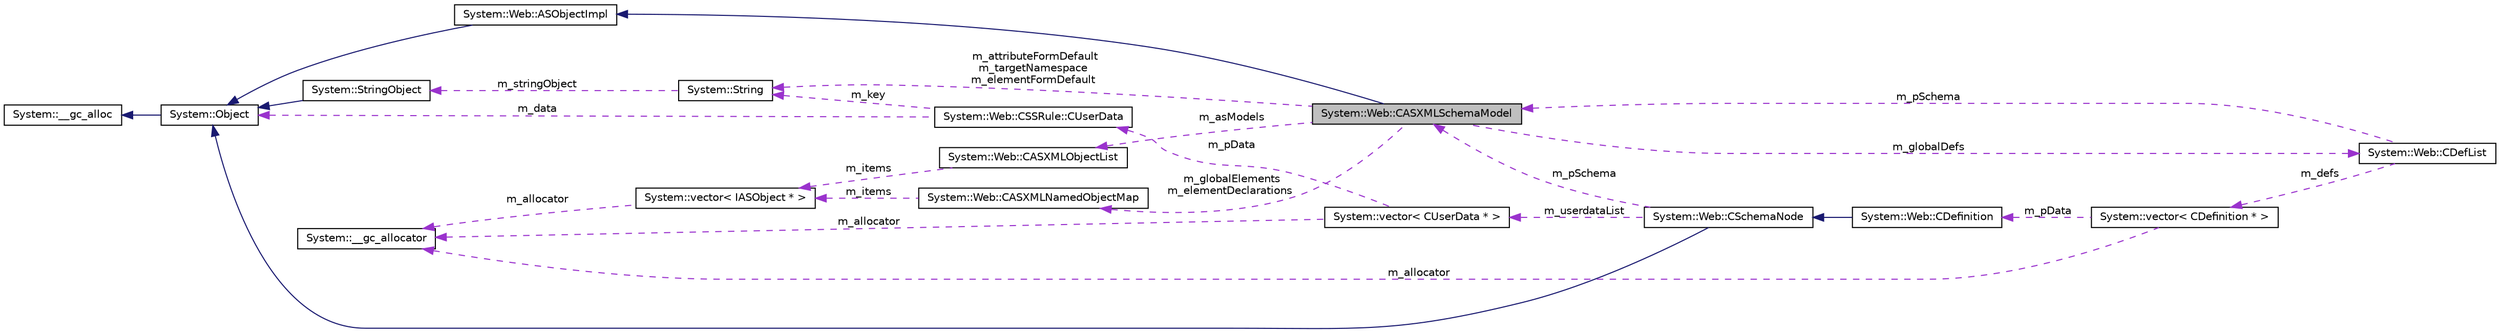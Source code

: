 digraph G
{
  edge [fontname="Helvetica",fontsize="10",labelfontname="Helvetica",labelfontsize="10"];
  node [fontname="Helvetica",fontsize="10",shape=record];
  rankdir="LR";
  Node1 [label="System::Web::CASXMLSchemaModel",height=0.2,width=0.4,color="black", fillcolor="grey75", style="filled" fontcolor="black"];
  Node2 -> Node1 [dir="back",color="midnightblue",fontsize="10",style="solid",fontname="Helvetica"];
  Node2 [label="System::Web::ASObjectImpl",height=0.2,width=0.4,color="black", fillcolor="white", style="filled",URL="$class_system_1_1_web_1_1_a_s_object_impl.html"];
  Node3 -> Node2 [dir="back",color="midnightblue",fontsize="10",style="solid",fontname="Helvetica"];
  Node3 [label="System::Object",height=0.2,width=0.4,color="black", fillcolor="white", style="filled",URL="$class_system_1_1_object.html"];
  Node4 -> Node3 [dir="back",color="midnightblue",fontsize="10",style="solid",fontname="Helvetica"];
  Node4 [label="System::__gc_alloc",height=0.2,width=0.4,color="black", fillcolor="white", style="filled",URL="$class_system_1_1____gc__alloc.html"];
  Node5 -> Node1 [dir="back",color="darkorchid3",fontsize="10",style="dashed",label=" m_globalElements\nm_elementDeclarations" ,fontname="Helvetica"];
  Node5 [label="System::Web::CASXMLNamedObjectMap",height=0.2,width=0.4,color="black", fillcolor="white", style="filled",URL="$class_system_1_1_web_1_1_c_a_s_x_m_l_named_object_map.html"];
  Node6 -> Node5 [dir="back",color="darkorchid3",fontsize="10",style="dashed",label=" m_items" ,fontname="Helvetica"];
  Node6 [label="System::vector\< IASObject * \>",height=0.2,width=0.4,color="black", fillcolor="white", style="filled",URL="$class_system_1_1vector.html"];
  Node7 -> Node6 [dir="back",color="darkorchid3",fontsize="10",style="dashed",label=" m_allocator" ,fontname="Helvetica"];
  Node7 [label="System::__gc_allocator",height=0.2,width=0.4,color="black", fillcolor="white", style="filled",URL="$class_system_1_1____gc__allocator.html"];
  Node8 -> Node1 [dir="back",color="darkorchid3",fontsize="10",style="dashed",label=" m_globalDefs" ,fontname="Helvetica"];
  Node8 [label="System::Web::CDefList",height=0.2,width=0.4,color="black", fillcolor="white", style="filled",URL="$class_system_1_1_web_1_1_c_def_list.html"];
  Node1 -> Node8 [dir="back",color="darkorchid3",fontsize="10",style="dashed",label=" m_pSchema" ,fontname="Helvetica"];
  Node9 -> Node8 [dir="back",color="darkorchid3",fontsize="10",style="dashed",label=" m_defs" ,fontname="Helvetica"];
  Node9 [label="System::vector\< CDefinition * \>",height=0.2,width=0.4,color="black", fillcolor="white", style="filled",URL="$class_system_1_1vector.html"];
  Node7 -> Node9 [dir="back",color="darkorchid3",fontsize="10",style="dashed",label=" m_allocator" ,fontname="Helvetica"];
  Node10 -> Node9 [dir="back",color="darkorchid3",fontsize="10",style="dashed",label=" m_pData" ,fontname="Helvetica"];
  Node10 [label="System::Web::CDefinition",height=0.2,width=0.4,color="black", fillcolor="white", style="filled",URL="$class_system_1_1_web_1_1_c_definition.html"];
  Node11 -> Node10 [dir="back",color="midnightblue",fontsize="10",style="solid",fontname="Helvetica"];
  Node11 [label="System::Web::CSchemaNode",height=0.2,width=0.4,color="black", fillcolor="white", style="filled",URL="$class_system_1_1_web_1_1_c_schema_node.html"];
  Node3 -> Node11 [dir="back",color="midnightblue",fontsize="10",style="solid",fontname="Helvetica"];
  Node1 -> Node11 [dir="back",color="darkorchid3",fontsize="10",style="dashed",label=" m_pSchema" ,fontname="Helvetica"];
  Node12 -> Node11 [dir="back",color="darkorchid3",fontsize="10",style="dashed",label=" m_userdataList" ,fontname="Helvetica"];
  Node12 [label="System::vector\< CUserData * \>",height=0.2,width=0.4,color="black", fillcolor="white", style="filled",URL="$class_system_1_1vector.html"];
  Node7 -> Node12 [dir="back",color="darkorchid3",fontsize="10",style="dashed",label=" m_allocator" ,fontname="Helvetica"];
  Node13 -> Node12 [dir="back",color="darkorchid3",fontsize="10",style="dashed",label=" m_pData" ,fontname="Helvetica"];
  Node13 [label="System::Web::CSSRule::CUserData",height=0.2,width=0.4,color="black", fillcolor="white", style="filled",URL="$class_system_1_1_web_1_1_c_s_s_rule_1_1_c_user_data.html"];
  Node14 -> Node13 [dir="back",color="darkorchid3",fontsize="10",style="dashed",label=" m_key" ,fontname="Helvetica"];
  Node14 [label="System::String",height=0.2,width=0.4,color="black", fillcolor="white", style="filled",URL="$class_system_1_1_string.html"];
  Node15 -> Node14 [dir="back",color="darkorchid3",fontsize="10",style="dashed",label=" m_stringObject" ,fontname="Helvetica"];
  Node15 [label="System::StringObject",height=0.2,width=0.4,color="black", fillcolor="white", style="filled",URL="$class_system_1_1_string_object.html"];
  Node3 -> Node15 [dir="back",color="midnightblue",fontsize="10",style="solid",fontname="Helvetica"];
  Node3 -> Node13 [dir="back",color="darkorchid3",fontsize="10",style="dashed",label=" m_data" ,fontname="Helvetica"];
  Node16 -> Node1 [dir="back",color="darkorchid3",fontsize="10",style="dashed",label=" m_asModels" ,fontname="Helvetica"];
  Node16 [label="System::Web::CASXMLObjectList",height=0.2,width=0.4,color="black", fillcolor="white", style="filled",URL="$class_system_1_1_web_1_1_c_a_s_x_m_l_object_list.html"];
  Node6 -> Node16 [dir="back",color="darkorchid3",fontsize="10",style="dashed",label=" m_items" ,fontname="Helvetica"];
  Node14 -> Node1 [dir="back",color="darkorchid3",fontsize="10",style="dashed",label=" m_attributeFormDefault\nm_targetNamespace\nm_elementFormDefault" ,fontname="Helvetica"];
}

